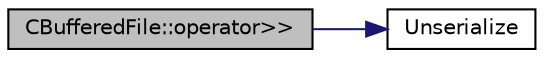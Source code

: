 digraph "CBufferedFile::operator&gt;&gt;"
{
  edge [fontname="Helvetica",fontsize="10",labelfontname="Helvetica",labelfontsize="10"];
  node [fontname="Helvetica",fontsize="10",shape=record];
  rankdir="LR";
  Node29 [label="CBufferedFile::operator\>\>",height=0.2,width=0.4,color="black", fillcolor="grey75", style="filled", fontcolor="black"];
  Node29 -> Node30 [color="midnightblue",fontsize="10",style="solid",fontname="Helvetica"];
  Node30 [label="Unserialize",height=0.2,width=0.4,color="black", fillcolor="white", style="filled",URL="$serialize_8h.html#a6535b70fa93811f2b1df307a424eb317"];
}
